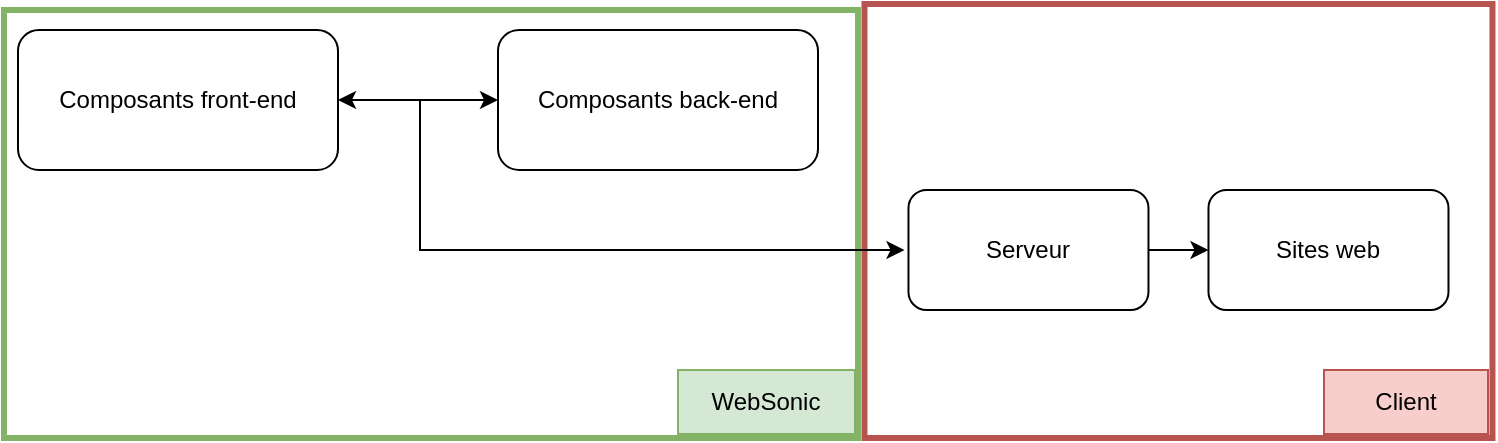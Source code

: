 <mxfile version="21.7.5" type="github">
  <diagram name="Page-1" id="4aeB6z92RJJiPWzYteNc">
    <mxGraphModel dx="1434" dy="681" grid="1" gridSize="10" guides="1" tooltips="1" connect="1" arrows="1" fold="1" page="1" pageScale="1" pageWidth="827" pageHeight="1169" math="0" shadow="0">
      <root>
        <mxCell id="0" />
        <mxCell id="1" parent="0" />
        <mxCell id="lYLlhKWeRg74tEbyo-01-36" value="" style="rounded=0;whiteSpace=wrap;html=1;fillColor=none;strokeColor=#82b366;strokeWidth=3;" vertex="1" parent="1">
          <mxGeometry x="10" y="10" width="427" height="214" as="geometry" />
        </mxCell>
        <mxCell id="lYLlhKWeRg74tEbyo-01-30" value="" style="rounded=0;whiteSpace=wrap;html=1;fillColor=none;strokeColor=#b85450;strokeWidth=3;" vertex="1" parent="1">
          <mxGeometry x="440.24" y="7" width="314" height="217" as="geometry" />
        </mxCell>
        <mxCell id="lYLlhKWeRg74tEbyo-01-37" value="WebSonic" style="rounded=0;whiteSpace=wrap;html=1;fillColor=#d5e8d4;strokeColor=#82b366;" vertex="1" parent="1">
          <mxGeometry x="346.999" y="190" width="88.484" height="32" as="geometry" />
        </mxCell>
        <mxCell id="lYLlhKWeRg74tEbyo-01-39" value="Serveur" style="rounded=1;whiteSpace=wrap;html=1;" vertex="1" parent="1">
          <mxGeometry x="462.24" y="100" width="120" height="60" as="geometry" />
        </mxCell>
        <mxCell id="lYLlhKWeRg74tEbyo-01-40" value="Composants front-end" style="rounded=1;whiteSpace=wrap;html=1;" vertex="1" parent="1">
          <mxGeometry x="17" y="20" width="160" height="70" as="geometry" />
        </mxCell>
        <mxCell id="lYLlhKWeRg74tEbyo-01-41" value="Composants back-end" style="rounded=1;whiteSpace=wrap;html=1;" vertex="1" parent="1">
          <mxGeometry x="257" y="20" width="160" height="70" as="geometry" />
        </mxCell>
        <mxCell id="lYLlhKWeRg74tEbyo-01-44" value="" style="endArrow=classic;startArrow=classic;html=1;rounded=0;exitX=1;exitY=0.5;exitDx=0;exitDy=0;entryX=0;entryY=0.5;entryDx=0;entryDy=0;" edge="1" parent="1" source="lYLlhKWeRg74tEbyo-01-40" target="lYLlhKWeRg74tEbyo-01-41">
          <mxGeometry width="50" height="50" relative="1" as="geometry">
            <mxPoint x="406" y="260" as="sourcePoint" />
            <mxPoint x="456" y="210" as="targetPoint" />
          </mxGeometry>
        </mxCell>
        <mxCell id="lYLlhKWeRg74tEbyo-01-29" value="Sites web" style="rounded=1;whiteSpace=wrap;html=1;" vertex="1" parent="1">
          <mxGeometry x="612.24" y="100" width="120" height="60" as="geometry" />
        </mxCell>
        <mxCell id="lYLlhKWeRg74tEbyo-01-32" value="" style="endArrow=classic;html=1;rounded=0;exitX=1;exitY=0.5;exitDx=0;exitDy=0;entryX=0;entryY=0.5;entryDx=0;entryDy=0;" edge="1" parent="1" source="lYLlhKWeRg74tEbyo-01-39" target="lYLlhKWeRg74tEbyo-01-29">
          <mxGeometry width="50" height="50" relative="1" as="geometry">
            <mxPoint x="417" y="140" as="sourcePoint" />
            <mxPoint x="700" y="340" as="targetPoint" />
          </mxGeometry>
        </mxCell>
        <mxCell id="lYLlhKWeRg74tEbyo-01-31" value="Client" style="rounded=0;whiteSpace=wrap;html=1;fillColor=#f8cecc;strokeColor=#b85450;" vertex="1" parent="1">
          <mxGeometry x="670" y="190" width="82" height="32" as="geometry" />
        </mxCell>
        <mxCell id="lYLlhKWeRg74tEbyo-01-50" value="" style="endArrow=classic;html=1;rounded=0;entryX=0;entryY=0.5;entryDx=0;entryDy=0;" edge="1" parent="1">
          <mxGeometry width="50" height="50" relative="1" as="geometry">
            <mxPoint x="218" y="55" as="sourcePoint" />
            <mxPoint x="460.24" y="130" as="targetPoint" />
            <Array as="points">
              <mxPoint x="218" y="130" />
            </Array>
          </mxGeometry>
        </mxCell>
      </root>
    </mxGraphModel>
  </diagram>
</mxfile>
